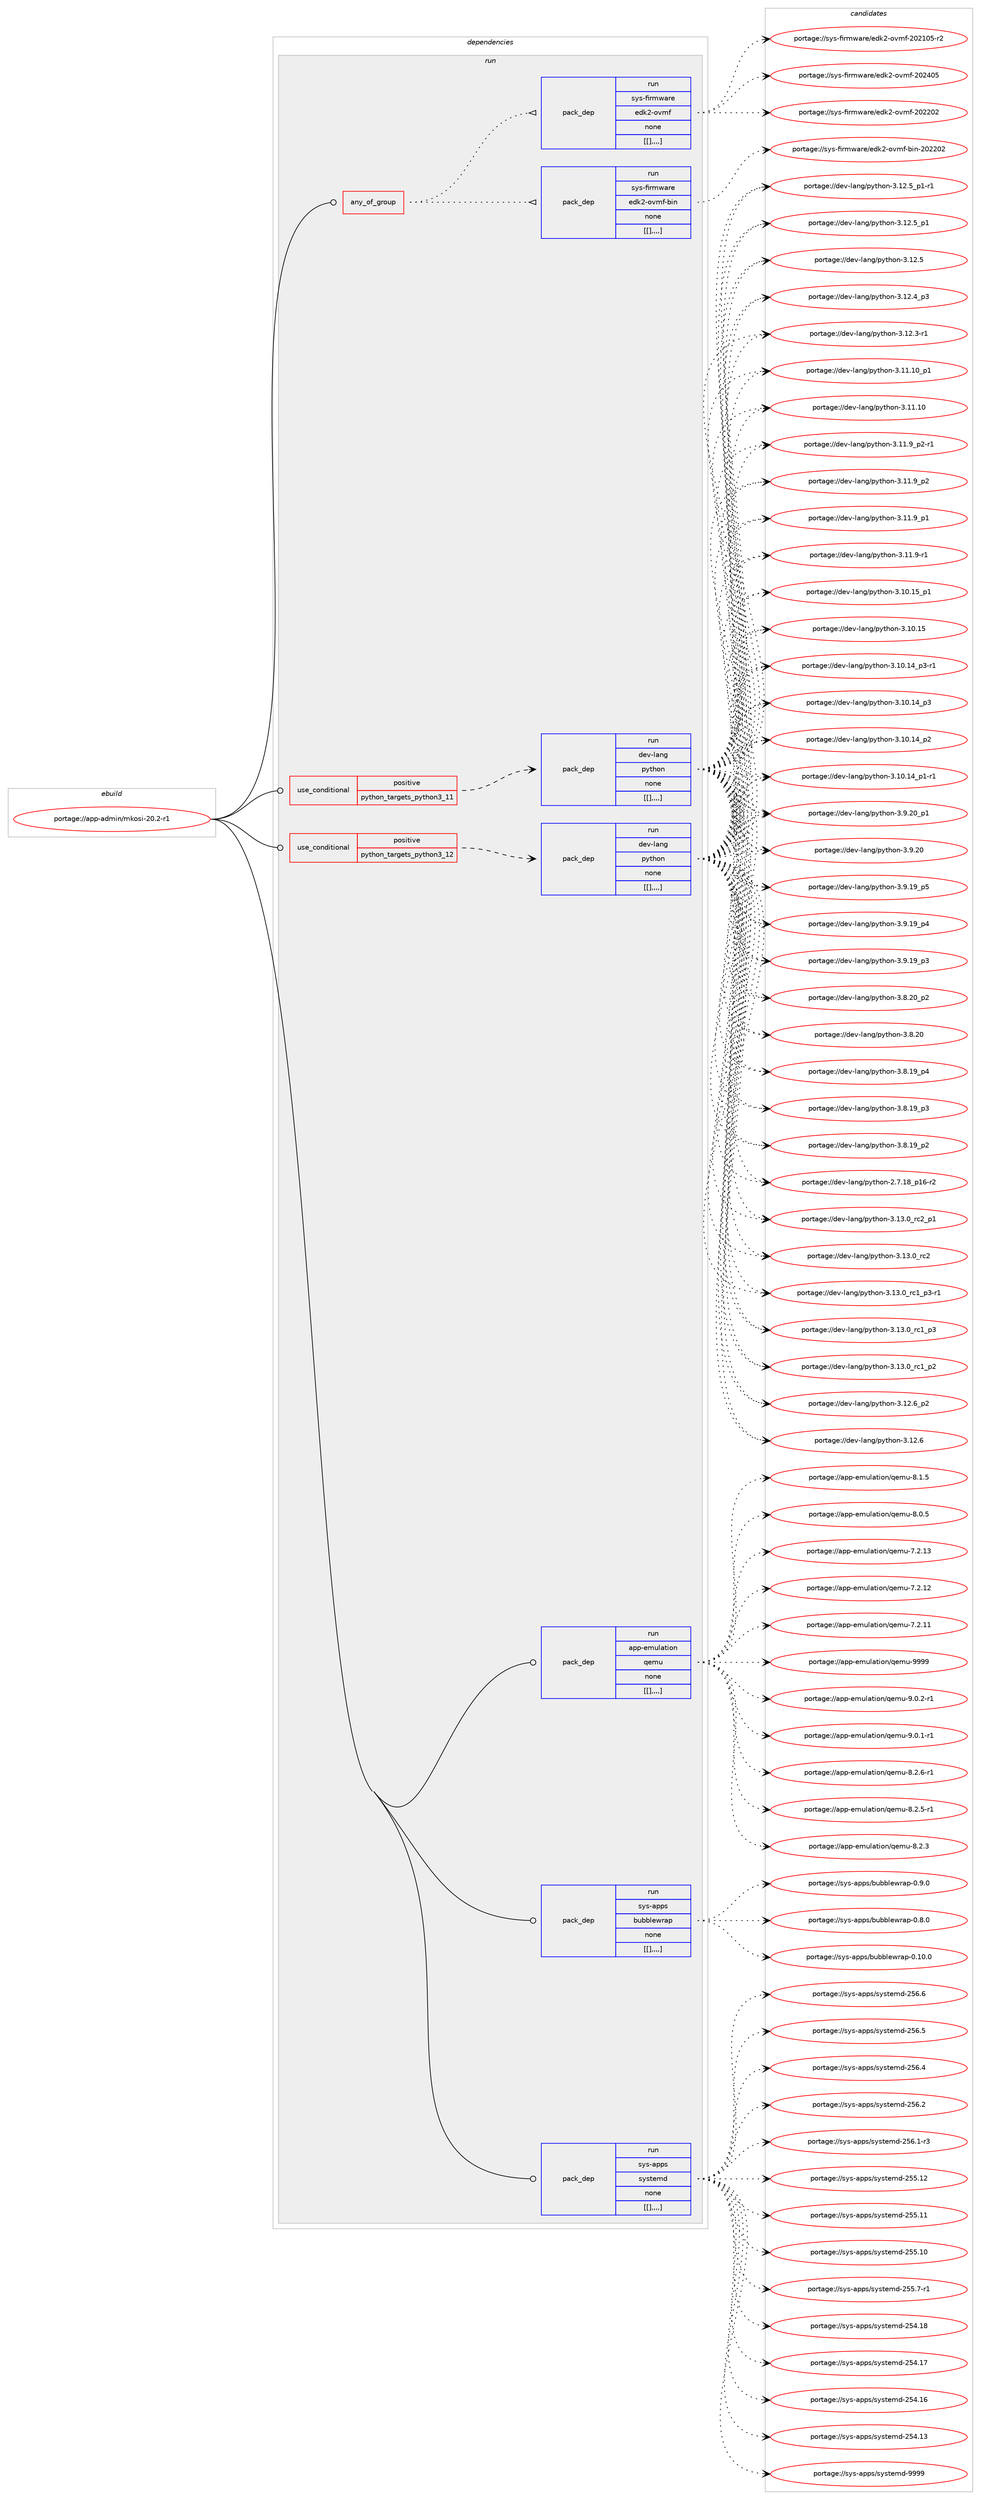 digraph prolog {

# *************
# Graph options
# *************

newrank=true;
concentrate=true;
compound=true;
graph [rankdir=LR,fontname=Helvetica,fontsize=10,ranksep=1.5];#, ranksep=2.5, nodesep=0.2];
edge  [arrowhead=vee];
node  [fontname=Helvetica,fontsize=10];

# **********
# The ebuild
# **********

subgraph cluster_leftcol {
color=gray;
label=<<i>ebuild</i>>;
id [label="portage://app-admin/mkosi-20.2-r1", color=red, width=4, href="../app-admin/mkosi-20.2-r1.svg"];
}

# ****************
# The dependencies
# ****************

subgraph cluster_midcol {
color=gray;
label=<<i>dependencies</i>>;
subgraph cluster_compile {
fillcolor="#eeeeee";
style=filled;
label=<<i>compile</i>>;
}
subgraph cluster_compileandrun {
fillcolor="#eeeeee";
style=filled;
label=<<i>compile and run</i>>;
}
subgraph cluster_run {
fillcolor="#eeeeee";
style=filled;
label=<<i>run</i>>;
subgraph any13 {
dependency3275 [label=<<TABLE BORDER="0" CELLBORDER="1" CELLSPACING="0" CELLPADDING="4"><TR><TD CELLPADDING="10">any_of_group</TD></TR></TABLE>>, shape=none, color=red];subgraph pack2534 {
dependency3276 [label=<<TABLE BORDER="0" CELLBORDER="1" CELLSPACING="0" CELLPADDING="4" WIDTH="220"><TR><TD ROWSPAN="6" CELLPADDING="30">pack_dep</TD></TR><TR><TD WIDTH="110">run</TD></TR><TR><TD>sys-firmware</TD></TR><TR><TD>edk2-ovmf-bin</TD></TR><TR><TD>none</TD></TR><TR><TD>[[],,,,]</TD></TR></TABLE>>, shape=none, color=blue];
}
dependency3275:e -> dependency3276:w [weight=20,style="dotted",arrowhead="oinv"];
subgraph pack2535 {
dependency3277 [label=<<TABLE BORDER="0" CELLBORDER="1" CELLSPACING="0" CELLPADDING="4" WIDTH="220"><TR><TD ROWSPAN="6" CELLPADDING="30">pack_dep</TD></TR><TR><TD WIDTH="110">run</TD></TR><TR><TD>sys-firmware</TD></TR><TR><TD>edk2-ovmf</TD></TR><TR><TD>none</TD></TR><TR><TD>[[],,,,]</TD></TR></TABLE>>, shape=none, color=blue];
}
dependency3275:e -> dependency3277:w [weight=20,style="dotted",arrowhead="oinv"];
}
id:e -> dependency3275:w [weight=20,style="solid",arrowhead="odot"];
subgraph cond730 {
dependency3278 [label=<<TABLE BORDER="0" CELLBORDER="1" CELLSPACING="0" CELLPADDING="4"><TR><TD ROWSPAN="3" CELLPADDING="10">use_conditional</TD></TR><TR><TD>positive</TD></TR><TR><TD>python_targets_python3_11</TD></TR></TABLE>>, shape=none, color=red];
subgraph pack2536 {
dependency3279 [label=<<TABLE BORDER="0" CELLBORDER="1" CELLSPACING="0" CELLPADDING="4" WIDTH="220"><TR><TD ROWSPAN="6" CELLPADDING="30">pack_dep</TD></TR><TR><TD WIDTH="110">run</TD></TR><TR><TD>dev-lang</TD></TR><TR><TD>python</TD></TR><TR><TD>none</TD></TR><TR><TD>[[],,,,]</TD></TR></TABLE>>, shape=none, color=blue];
}
dependency3278:e -> dependency3279:w [weight=20,style="dashed",arrowhead="vee"];
}
id:e -> dependency3278:w [weight=20,style="solid",arrowhead="odot"];
subgraph cond731 {
dependency3280 [label=<<TABLE BORDER="0" CELLBORDER="1" CELLSPACING="0" CELLPADDING="4"><TR><TD ROWSPAN="3" CELLPADDING="10">use_conditional</TD></TR><TR><TD>positive</TD></TR><TR><TD>python_targets_python3_12</TD></TR></TABLE>>, shape=none, color=red];
subgraph pack2537 {
dependency3281 [label=<<TABLE BORDER="0" CELLBORDER="1" CELLSPACING="0" CELLPADDING="4" WIDTH="220"><TR><TD ROWSPAN="6" CELLPADDING="30">pack_dep</TD></TR><TR><TD WIDTH="110">run</TD></TR><TR><TD>dev-lang</TD></TR><TR><TD>python</TD></TR><TR><TD>none</TD></TR><TR><TD>[[],,,,]</TD></TR></TABLE>>, shape=none, color=blue];
}
dependency3280:e -> dependency3281:w [weight=20,style="dashed",arrowhead="vee"];
}
id:e -> dependency3280:w [weight=20,style="solid",arrowhead="odot"];
subgraph pack2538 {
dependency3282 [label=<<TABLE BORDER="0" CELLBORDER="1" CELLSPACING="0" CELLPADDING="4" WIDTH="220"><TR><TD ROWSPAN="6" CELLPADDING="30">pack_dep</TD></TR><TR><TD WIDTH="110">run</TD></TR><TR><TD>app-emulation</TD></TR><TR><TD>qemu</TD></TR><TR><TD>none</TD></TR><TR><TD>[[],,,,]</TD></TR></TABLE>>, shape=none, color=blue];
}
id:e -> dependency3282:w [weight=20,style="solid",arrowhead="odot"];
subgraph pack2539 {
dependency3283 [label=<<TABLE BORDER="0" CELLBORDER="1" CELLSPACING="0" CELLPADDING="4" WIDTH="220"><TR><TD ROWSPAN="6" CELLPADDING="30">pack_dep</TD></TR><TR><TD WIDTH="110">run</TD></TR><TR><TD>sys-apps</TD></TR><TR><TD>bubblewrap</TD></TR><TR><TD>none</TD></TR><TR><TD>[[],,,,]</TD></TR></TABLE>>, shape=none, color=blue];
}
id:e -> dependency3283:w [weight=20,style="solid",arrowhead="odot"];
subgraph pack2540 {
dependency3284 [label=<<TABLE BORDER="0" CELLBORDER="1" CELLSPACING="0" CELLPADDING="4" WIDTH="220"><TR><TD ROWSPAN="6" CELLPADDING="30">pack_dep</TD></TR><TR><TD WIDTH="110">run</TD></TR><TR><TD>sys-apps</TD></TR><TR><TD>systemd</TD></TR><TR><TD>none</TD></TR><TR><TD>[[],,,,]</TD></TR></TABLE>>, shape=none, color=blue];
}
id:e -> dependency3284:w [weight=20,style="solid",arrowhead="odot"];
}
}

# **************
# The candidates
# **************

subgraph cluster_choices {
rank=same;
color=gray;
label=<<i>candidates</i>>;

subgraph choice2534 {
color=black;
nodesep=1;
choice1151211154510210511410911997114101471011001075045111118109102459810511045504850504850 [label="portage://sys-firmware/edk2-ovmf-bin-202202", color=red, width=4,href="../sys-firmware/edk2-ovmf-bin-202202.svg"];
dependency3276:e -> choice1151211154510210511410911997114101471011001075045111118109102459810511045504850504850:w [style=dotted,weight="100"];
}
subgraph choice2535 {
color=black;
nodesep=1;
choice115121115451021051141091199711410147101100107504511111810910245504850524853 [label="portage://sys-firmware/edk2-ovmf-202405", color=red, width=4,href="../sys-firmware/edk2-ovmf-202405.svg"];
choice115121115451021051141091199711410147101100107504511111810910245504850504850 [label="portage://sys-firmware/edk2-ovmf-202202", color=red, width=4,href="../sys-firmware/edk2-ovmf-202202.svg"];
choice1151211154510210511410911997114101471011001075045111118109102455048504948534511450 [label="portage://sys-firmware/edk2-ovmf-202105-r2", color=red, width=4,href="../sys-firmware/edk2-ovmf-202105-r2.svg"];
dependency3277:e -> choice115121115451021051141091199711410147101100107504511111810910245504850524853:w [style=dotted,weight="100"];
dependency3277:e -> choice115121115451021051141091199711410147101100107504511111810910245504850504850:w [style=dotted,weight="100"];
dependency3277:e -> choice1151211154510210511410911997114101471011001075045111118109102455048504948534511450:w [style=dotted,weight="100"];
}
subgraph choice2536 {
color=black;
nodesep=1;
choice100101118451089711010347112121116104111110455146495146489511499509511249 [label="portage://dev-lang/python-3.13.0_rc2_p1", color=red, width=4,href="../dev-lang/python-3.13.0_rc2_p1.svg"];
choice10010111845108971101034711212111610411111045514649514648951149950 [label="portage://dev-lang/python-3.13.0_rc2", color=red, width=4,href="../dev-lang/python-3.13.0_rc2.svg"];
choice1001011184510897110103471121211161041111104551464951464895114994995112514511449 [label="portage://dev-lang/python-3.13.0_rc1_p3-r1", color=red, width=4,href="../dev-lang/python-3.13.0_rc1_p3-r1.svg"];
choice100101118451089711010347112121116104111110455146495146489511499499511251 [label="portage://dev-lang/python-3.13.0_rc1_p3", color=red, width=4,href="../dev-lang/python-3.13.0_rc1_p3.svg"];
choice100101118451089711010347112121116104111110455146495146489511499499511250 [label="portage://dev-lang/python-3.13.0_rc1_p2", color=red, width=4,href="../dev-lang/python-3.13.0_rc1_p2.svg"];
choice100101118451089711010347112121116104111110455146495046549511250 [label="portage://dev-lang/python-3.12.6_p2", color=red, width=4,href="../dev-lang/python-3.12.6_p2.svg"];
choice10010111845108971101034711212111610411111045514649504654 [label="portage://dev-lang/python-3.12.6", color=red, width=4,href="../dev-lang/python-3.12.6.svg"];
choice1001011184510897110103471121211161041111104551464950465395112494511449 [label="portage://dev-lang/python-3.12.5_p1-r1", color=red, width=4,href="../dev-lang/python-3.12.5_p1-r1.svg"];
choice100101118451089711010347112121116104111110455146495046539511249 [label="portage://dev-lang/python-3.12.5_p1", color=red, width=4,href="../dev-lang/python-3.12.5_p1.svg"];
choice10010111845108971101034711212111610411111045514649504653 [label="portage://dev-lang/python-3.12.5", color=red, width=4,href="../dev-lang/python-3.12.5.svg"];
choice100101118451089711010347112121116104111110455146495046529511251 [label="portage://dev-lang/python-3.12.4_p3", color=red, width=4,href="../dev-lang/python-3.12.4_p3.svg"];
choice100101118451089711010347112121116104111110455146495046514511449 [label="portage://dev-lang/python-3.12.3-r1", color=red, width=4,href="../dev-lang/python-3.12.3-r1.svg"];
choice10010111845108971101034711212111610411111045514649494649489511249 [label="portage://dev-lang/python-3.11.10_p1", color=red, width=4,href="../dev-lang/python-3.11.10_p1.svg"];
choice1001011184510897110103471121211161041111104551464949464948 [label="portage://dev-lang/python-3.11.10", color=red, width=4,href="../dev-lang/python-3.11.10.svg"];
choice1001011184510897110103471121211161041111104551464949465795112504511449 [label="portage://dev-lang/python-3.11.9_p2-r1", color=red, width=4,href="../dev-lang/python-3.11.9_p2-r1.svg"];
choice100101118451089711010347112121116104111110455146494946579511250 [label="portage://dev-lang/python-3.11.9_p2", color=red, width=4,href="../dev-lang/python-3.11.9_p2.svg"];
choice100101118451089711010347112121116104111110455146494946579511249 [label="portage://dev-lang/python-3.11.9_p1", color=red, width=4,href="../dev-lang/python-3.11.9_p1.svg"];
choice100101118451089711010347112121116104111110455146494946574511449 [label="portage://dev-lang/python-3.11.9-r1", color=red, width=4,href="../dev-lang/python-3.11.9-r1.svg"];
choice10010111845108971101034711212111610411111045514649484649539511249 [label="portage://dev-lang/python-3.10.15_p1", color=red, width=4,href="../dev-lang/python-3.10.15_p1.svg"];
choice1001011184510897110103471121211161041111104551464948464953 [label="portage://dev-lang/python-3.10.15", color=red, width=4,href="../dev-lang/python-3.10.15.svg"];
choice100101118451089711010347112121116104111110455146494846495295112514511449 [label="portage://dev-lang/python-3.10.14_p3-r1", color=red, width=4,href="../dev-lang/python-3.10.14_p3-r1.svg"];
choice10010111845108971101034711212111610411111045514649484649529511251 [label="portage://dev-lang/python-3.10.14_p3", color=red, width=4,href="../dev-lang/python-3.10.14_p3.svg"];
choice10010111845108971101034711212111610411111045514649484649529511250 [label="portage://dev-lang/python-3.10.14_p2", color=red, width=4,href="../dev-lang/python-3.10.14_p2.svg"];
choice100101118451089711010347112121116104111110455146494846495295112494511449 [label="portage://dev-lang/python-3.10.14_p1-r1", color=red, width=4,href="../dev-lang/python-3.10.14_p1-r1.svg"];
choice100101118451089711010347112121116104111110455146574650489511249 [label="portage://dev-lang/python-3.9.20_p1", color=red, width=4,href="../dev-lang/python-3.9.20_p1.svg"];
choice10010111845108971101034711212111610411111045514657465048 [label="portage://dev-lang/python-3.9.20", color=red, width=4,href="../dev-lang/python-3.9.20.svg"];
choice100101118451089711010347112121116104111110455146574649579511253 [label="portage://dev-lang/python-3.9.19_p5", color=red, width=4,href="../dev-lang/python-3.9.19_p5.svg"];
choice100101118451089711010347112121116104111110455146574649579511252 [label="portage://dev-lang/python-3.9.19_p4", color=red, width=4,href="../dev-lang/python-3.9.19_p4.svg"];
choice100101118451089711010347112121116104111110455146574649579511251 [label="portage://dev-lang/python-3.9.19_p3", color=red, width=4,href="../dev-lang/python-3.9.19_p3.svg"];
choice100101118451089711010347112121116104111110455146564650489511250 [label="portage://dev-lang/python-3.8.20_p2", color=red, width=4,href="../dev-lang/python-3.8.20_p2.svg"];
choice10010111845108971101034711212111610411111045514656465048 [label="portage://dev-lang/python-3.8.20", color=red, width=4,href="../dev-lang/python-3.8.20.svg"];
choice100101118451089711010347112121116104111110455146564649579511252 [label="portage://dev-lang/python-3.8.19_p4", color=red, width=4,href="../dev-lang/python-3.8.19_p4.svg"];
choice100101118451089711010347112121116104111110455146564649579511251 [label="portage://dev-lang/python-3.8.19_p3", color=red, width=4,href="../dev-lang/python-3.8.19_p3.svg"];
choice100101118451089711010347112121116104111110455146564649579511250 [label="portage://dev-lang/python-3.8.19_p2", color=red, width=4,href="../dev-lang/python-3.8.19_p2.svg"];
choice100101118451089711010347112121116104111110455046554649569511249544511450 [label="portage://dev-lang/python-2.7.18_p16-r2", color=red, width=4,href="../dev-lang/python-2.7.18_p16-r2.svg"];
dependency3279:e -> choice100101118451089711010347112121116104111110455146495146489511499509511249:w [style=dotted,weight="100"];
dependency3279:e -> choice10010111845108971101034711212111610411111045514649514648951149950:w [style=dotted,weight="100"];
dependency3279:e -> choice1001011184510897110103471121211161041111104551464951464895114994995112514511449:w [style=dotted,weight="100"];
dependency3279:e -> choice100101118451089711010347112121116104111110455146495146489511499499511251:w [style=dotted,weight="100"];
dependency3279:e -> choice100101118451089711010347112121116104111110455146495146489511499499511250:w [style=dotted,weight="100"];
dependency3279:e -> choice100101118451089711010347112121116104111110455146495046549511250:w [style=dotted,weight="100"];
dependency3279:e -> choice10010111845108971101034711212111610411111045514649504654:w [style=dotted,weight="100"];
dependency3279:e -> choice1001011184510897110103471121211161041111104551464950465395112494511449:w [style=dotted,weight="100"];
dependency3279:e -> choice100101118451089711010347112121116104111110455146495046539511249:w [style=dotted,weight="100"];
dependency3279:e -> choice10010111845108971101034711212111610411111045514649504653:w [style=dotted,weight="100"];
dependency3279:e -> choice100101118451089711010347112121116104111110455146495046529511251:w [style=dotted,weight="100"];
dependency3279:e -> choice100101118451089711010347112121116104111110455146495046514511449:w [style=dotted,weight="100"];
dependency3279:e -> choice10010111845108971101034711212111610411111045514649494649489511249:w [style=dotted,weight="100"];
dependency3279:e -> choice1001011184510897110103471121211161041111104551464949464948:w [style=dotted,weight="100"];
dependency3279:e -> choice1001011184510897110103471121211161041111104551464949465795112504511449:w [style=dotted,weight="100"];
dependency3279:e -> choice100101118451089711010347112121116104111110455146494946579511250:w [style=dotted,weight="100"];
dependency3279:e -> choice100101118451089711010347112121116104111110455146494946579511249:w [style=dotted,weight="100"];
dependency3279:e -> choice100101118451089711010347112121116104111110455146494946574511449:w [style=dotted,weight="100"];
dependency3279:e -> choice10010111845108971101034711212111610411111045514649484649539511249:w [style=dotted,weight="100"];
dependency3279:e -> choice1001011184510897110103471121211161041111104551464948464953:w [style=dotted,weight="100"];
dependency3279:e -> choice100101118451089711010347112121116104111110455146494846495295112514511449:w [style=dotted,weight="100"];
dependency3279:e -> choice10010111845108971101034711212111610411111045514649484649529511251:w [style=dotted,weight="100"];
dependency3279:e -> choice10010111845108971101034711212111610411111045514649484649529511250:w [style=dotted,weight="100"];
dependency3279:e -> choice100101118451089711010347112121116104111110455146494846495295112494511449:w [style=dotted,weight="100"];
dependency3279:e -> choice100101118451089711010347112121116104111110455146574650489511249:w [style=dotted,weight="100"];
dependency3279:e -> choice10010111845108971101034711212111610411111045514657465048:w [style=dotted,weight="100"];
dependency3279:e -> choice100101118451089711010347112121116104111110455146574649579511253:w [style=dotted,weight="100"];
dependency3279:e -> choice100101118451089711010347112121116104111110455146574649579511252:w [style=dotted,weight="100"];
dependency3279:e -> choice100101118451089711010347112121116104111110455146574649579511251:w [style=dotted,weight="100"];
dependency3279:e -> choice100101118451089711010347112121116104111110455146564650489511250:w [style=dotted,weight="100"];
dependency3279:e -> choice10010111845108971101034711212111610411111045514656465048:w [style=dotted,weight="100"];
dependency3279:e -> choice100101118451089711010347112121116104111110455146564649579511252:w [style=dotted,weight="100"];
dependency3279:e -> choice100101118451089711010347112121116104111110455146564649579511251:w [style=dotted,weight="100"];
dependency3279:e -> choice100101118451089711010347112121116104111110455146564649579511250:w [style=dotted,weight="100"];
dependency3279:e -> choice100101118451089711010347112121116104111110455046554649569511249544511450:w [style=dotted,weight="100"];
}
subgraph choice2537 {
color=black;
nodesep=1;
choice100101118451089711010347112121116104111110455146495146489511499509511249 [label="portage://dev-lang/python-3.13.0_rc2_p1", color=red, width=4,href="../dev-lang/python-3.13.0_rc2_p1.svg"];
choice10010111845108971101034711212111610411111045514649514648951149950 [label="portage://dev-lang/python-3.13.0_rc2", color=red, width=4,href="../dev-lang/python-3.13.0_rc2.svg"];
choice1001011184510897110103471121211161041111104551464951464895114994995112514511449 [label="portage://dev-lang/python-3.13.0_rc1_p3-r1", color=red, width=4,href="../dev-lang/python-3.13.0_rc1_p3-r1.svg"];
choice100101118451089711010347112121116104111110455146495146489511499499511251 [label="portage://dev-lang/python-3.13.0_rc1_p3", color=red, width=4,href="../dev-lang/python-3.13.0_rc1_p3.svg"];
choice100101118451089711010347112121116104111110455146495146489511499499511250 [label="portage://dev-lang/python-3.13.0_rc1_p2", color=red, width=4,href="../dev-lang/python-3.13.0_rc1_p2.svg"];
choice100101118451089711010347112121116104111110455146495046549511250 [label="portage://dev-lang/python-3.12.6_p2", color=red, width=4,href="../dev-lang/python-3.12.6_p2.svg"];
choice10010111845108971101034711212111610411111045514649504654 [label="portage://dev-lang/python-3.12.6", color=red, width=4,href="../dev-lang/python-3.12.6.svg"];
choice1001011184510897110103471121211161041111104551464950465395112494511449 [label="portage://dev-lang/python-3.12.5_p1-r1", color=red, width=4,href="../dev-lang/python-3.12.5_p1-r1.svg"];
choice100101118451089711010347112121116104111110455146495046539511249 [label="portage://dev-lang/python-3.12.5_p1", color=red, width=4,href="../dev-lang/python-3.12.5_p1.svg"];
choice10010111845108971101034711212111610411111045514649504653 [label="portage://dev-lang/python-3.12.5", color=red, width=4,href="../dev-lang/python-3.12.5.svg"];
choice100101118451089711010347112121116104111110455146495046529511251 [label="portage://dev-lang/python-3.12.4_p3", color=red, width=4,href="../dev-lang/python-3.12.4_p3.svg"];
choice100101118451089711010347112121116104111110455146495046514511449 [label="portage://dev-lang/python-3.12.3-r1", color=red, width=4,href="../dev-lang/python-3.12.3-r1.svg"];
choice10010111845108971101034711212111610411111045514649494649489511249 [label="portage://dev-lang/python-3.11.10_p1", color=red, width=4,href="../dev-lang/python-3.11.10_p1.svg"];
choice1001011184510897110103471121211161041111104551464949464948 [label="portage://dev-lang/python-3.11.10", color=red, width=4,href="../dev-lang/python-3.11.10.svg"];
choice1001011184510897110103471121211161041111104551464949465795112504511449 [label="portage://dev-lang/python-3.11.9_p2-r1", color=red, width=4,href="../dev-lang/python-3.11.9_p2-r1.svg"];
choice100101118451089711010347112121116104111110455146494946579511250 [label="portage://dev-lang/python-3.11.9_p2", color=red, width=4,href="../dev-lang/python-3.11.9_p2.svg"];
choice100101118451089711010347112121116104111110455146494946579511249 [label="portage://dev-lang/python-3.11.9_p1", color=red, width=4,href="../dev-lang/python-3.11.9_p1.svg"];
choice100101118451089711010347112121116104111110455146494946574511449 [label="portage://dev-lang/python-3.11.9-r1", color=red, width=4,href="../dev-lang/python-3.11.9-r1.svg"];
choice10010111845108971101034711212111610411111045514649484649539511249 [label="portage://dev-lang/python-3.10.15_p1", color=red, width=4,href="../dev-lang/python-3.10.15_p1.svg"];
choice1001011184510897110103471121211161041111104551464948464953 [label="portage://dev-lang/python-3.10.15", color=red, width=4,href="../dev-lang/python-3.10.15.svg"];
choice100101118451089711010347112121116104111110455146494846495295112514511449 [label="portage://dev-lang/python-3.10.14_p3-r1", color=red, width=4,href="../dev-lang/python-3.10.14_p3-r1.svg"];
choice10010111845108971101034711212111610411111045514649484649529511251 [label="portage://dev-lang/python-3.10.14_p3", color=red, width=4,href="../dev-lang/python-3.10.14_p3.svg"];
choice10010111845108971101034711212111610411111045514649484649529511250 [label="portage://dev-lang/python-3.10.14_p2", color=red, width=4,href="../dev-lang/python-3.10.14_p2.svg"];
choice100101118451089711010347112121116104111110455146494846495295112494511449 [label="portage://dev-lang/python-3.10.14_p1-r1", color=red, width=4,href="../dev-lang/python-3.10.14_p1-r1.svg"];
choice100101118451089711010347112121116104111110455146574650489511249 [label="portage://dev-lang/python-3.9.20_p1", color=red, width=4,href="../dev-lang/python-3.9.20_p1.svg"];
choice10010111845108971101034711212111610411111045514657465048 [label="portage://dev-lang/python-3.9.20", color=red, width=4,href="../dev-lang/python-3.9.20.svg"];
choice100101118451089711010347112121116104111110455146574649579511253 [label="portage://dev-lang/python-3.9.19_p5", color=red, width=4,href="../dev-lang/python-3.9.19_p5.svg"];
choice100101118451089711010347112121116104111110455146574649579511252 [label="portage://dev-lang/python-3.9.19_p4", color=red, width=4,href="../dev-lang/python-3.9.19_p4.svg"];
choice100101118451089711010347112121116104111110455146574649579511251 [label="portage://dev-lang/python-3.9.19_p3", color=red, width=4,href="../dev-lang/python-3.9.19_p3.svg"];
choice100101118451089711010347112121116104111110455146564650489511250 [label="portage://dev-lang/python-3.8.20_p2", color=red, width=4,href="../dev-lang/python-3.8.20_p2.svg"];
choice10010111845108971101034711212111610411111045514656465048 [label="portage://dev-lang/python-3.8.20", color=red, width=4,href="../dev-lang/python-3.8.20.svg"];
choice100101118451089711010347112121116104111110455146564649579511252 [label="portage://dev-lang/python-3.8.19_p4", color=red, width=4,href="../dev-lang/python-3.8.19_p4.svg"];
choice100101118451089711010347112121116104111110455146564649579511251 [label="portage://dev-lang/python-3.8.19_p3", color=red, width=4,href="../dev-lang/python-3.8.19_p3.svg"];
choice100101118451089711010347112121116104111110455146564649579511250 [label="portage://dev-lang/python-3.8.19_p2", color=red, width=4,href="../dev-lang/python-3.8.19_p2.svg"];
choice100101118451089711010347112121116104111110455046554649569511249544511450 [label="portage://dev-lang/python-2.7.18_p16-r2", color=red, width=4,href="../dev-lang/python-2.7.18_p16-r2.svg"];
dependency3281:e -> choice100101118451089711010347112121116104111110455146495146489511499509511249:w [style=dotted,weight="100"];
dependency3281:e -> choice10010111845108971101034711212111610411111045514649514648951149950:w [style=dotted,weight="100"];
dependency3281:e -> choice1001011184510897110103471121211161041111104551464951464895114994995112514511449:w [style=dotted,weight="100"];
dependency3281:e -> choice100101118451089711010347112121116104111110455146495146489511499499511251:w [style=dotted,weight="100"];
dependency3281:e -> choice100101118451089711010347112121116104111110455146495146489511499499511250:w [style=dotted,weight="100"];
dependency3281:e -> choice100101118451089711010347112121116104111110455146495046549511250:w [style=dotted,weight="100"];
dependency3281:e -> choice10010111845108971101034711212111610411111045514649504654:w [style=dotted,weight="100"];
dependency3281:e -> choice1001011184510897110103471121211161041111104551464950465395112494511449:w [style=dotted,weight="100"];
dependency3281:e -> choice100101118451089711010347112121116104111110455146495046539511249:w [style=dotted,weight="100"];
dependency3281:e -> choice10010111845108971101034711212111610411111045514649504653:w [style=dotted,weight="100"];
dependency3281:e -> choice100101118451089711010347112121116104111110455146495046529511251:w [style=dotted,weight="100"];
dependency3281:e -> choice100101118451089711010347112121116104111110455146495046514511449:w [style=dotted,weight="100"];
dependency3281:e -> choice10010111845108971101034711212111610411111045514649494649489511249:w [style=dotted,weight="100"];
dependency3281:e -> choice1001011184510897110103471121211161041111104551464949464948:w [style=dotted,weight="100"];
dependency3281:e -> choice1001011184510897110103471121211161041111104551464949465795112504511449:w [style=dotted,weight="100"];
dependency3281:e -> choice100101118451089711010347112121116104111110455146494946579511250:w [style=dotted,weight="100"];
dependency3281:e -> choice100101118451089711010347112121116104111110455146494946579511249:w [style=dotted,weight="100"];
dependency3281:e -> choice100101118451089711010347112121116104111110455146494946574511449:w [style=dotted,weight="100"];
dependency3281:e -> choice10010111845108971101034711212111610411111045514649484649539511249:w [style=dotted,weight="100"];
dependency3281:e -> choice1001011184510897110103471121211161041111104551464948464953:w [style=dotted,weight="100"];
dependency3281:e -> choice100101118451089711010347112121116104111110455146494846495295112514511449:w [style=dotted,weight="100"];
dependency3281:e -> choice10010111845108971101034711212111610411111045514649484649529511251:w [style=dotted,weight="100"];
dependency3281:e -> choice10010111845108971101034711212111610411111045514649484649529511250:w [style=dotted,weight="100"];
dependency3281:e -> choice100101118451089711010347112121116104111110455146494846495295112494511449:w [style=dotted,weight="100"];
dependency3281:e -> choice100101118451089711010347112121116104111110455146574650489511249:w [style=dotted,weight="100"];
dependency3281:e -> choice10010111845108971101034711212111610411111045514657465048:w [style=dotted,weight="100"];
dependency3281:e -> choice100101118451089711010347112121116104111110455146574649579511253:w [style=dotted,weight="100"];
dependency3281:e -> choice100101118451089711010347112121116104111110455146574649579511252:w [style=dotted,weight="100"];
dependency3281:e -> choice100101118451089711010347112121116104111110455146574649579511251:w [style=dotted,weight="100"];
dependency3281:e -> choice100101118451089711010347112121116104111110455146564650489511250:w [style=dotted,weight="100"];
dependency3281:e -> choice10010111845108971101034711212111610411111045514656465048:w [style=dotted,weight="100"];
dependency3281:e -> choice100101118451089711010347112121116104111110455146564649579511252:w [style=dotted,weight="100"];
dependency3281:e -> choice100101118451089711010347112121116104111110455146564649579511251:w [style=dotted,weight="100"];
dependency3281:e -> choice100101118451089711010347112121116104111110455146564649579511250:w [style=dotted,weight="100"];
dependency3281:e -> choice100101118451089711010347112121116104111110455046554649569511249544511450:w [style=dotted,weight="100"];
}
subgraph choice2538 {
color=black;
nodesep=1;
choice971121124510110911710897116105111110471131011091174557575757 [label="portage://app-emulation/qemu-9999", color=red, width=4,href="../app-emulation/qemu-9999.svg"];
choice971121124510110911710897116105111110471131011091174557464846504511449 [label="portage://app-emulation/qemu-9.0.2-r1", color=red, width=4,href="../app-emulation/qemu-9.0.2-r1.svg"];
choice971121124510110911710897116105111110471131011091174557464846494511449 [label="portage://app-emulation/qemu-9.0.1-r1", color=red, width=4,href="../app-emulation/qemu-9.0.1-r1.svg"];
choice971121124510110911710897116105111110471131011091174556465046544511449 [label="portage://app-emulation/qemu-8.2.6-r1", color=red, width=4,href="../app-emulation/qemu-8.2.6-r1.svg"];
choice971121124510110911710897116105111110471131011091174556465046534511449 [label="portage://app-emulation/qemu-8.2.5-r1", color=red, width=4,href="../app-emulation/qemu-8.2.5-r1.svg"];
choice97112112451011091171089711610511111047113101109117455646504651 [label="portage://app-emulation/qemu-8.2.3", color=red, width=4,href="../app-emulation/qemu-8.2.3.svg"];
choice97112112451011091171089711610511111047113101109117455646494653 [label="portage://app-emulation/qemu-8.1.5", color=red, width=4,href="../app-emulation/qemu-8.1.5.svg"];
choice97112112451011091171089711610511111047113101109117455646484653 [label="portage://app-emulation/qemu-8.0.5", color=red, width=4,href="../app-emulation/qemu-8.0.5.svg"];
choice9711211245101109117108971161051111104711310110911745554650464951 [label="portage://app-emulation/qemu-7.2.13", color=red, width=4,href="../app-emulation/qemu-7.2.13.svg"];
choice9711211245101109117108971161051111104711310110911745554650464950 [label="portage://app-emulation/qemu-7.2.12", color=red, width=4,href="../app-emulation/qemu-7.2.12.svg"];
choice9711211245101109117108971161051111104711310110911745554650464949 [label="portage://app-emulation/qemu-7.2.11", color=red, width=4,href="../app-emulation/qemu-7.2.11.svg"];
dependency3282:e -> choice971121124510110911710897116105111110471131011091174557575757:w [style=dotted,weight="100"];
dependency3282:e -> choice971121124510110911710897116105111110471131011091174557464846504511449:w [style=dotted,weight="100"];
dependency3282:e -> choice971121124510110911710897116105111110471131011091174557464846494511449:w [style=dotted,weight="100"];
dependency3282:e -> choice971121124510110911710897116105111110471131011091174556465046544511449:w [style=dotted,weight="100"];
dependency3282:e -> choice971121124510110911710897116105111110471131011091174556465046534511449:w [style=dotted,weight="100"];
dependency3282:e -> choice97112112451011091171089711610511111047113101109117455646504651:w [style=dotted,weight="100"];
dependency3282:e -> choice97112112451011091171089711610511111047113101109117455646494653:w [style=dotted,weight="100"];
dependency3282:e -> choice97112112451011091171089711610511111047113101109117455646484653:w [style=dotted,weight="100"];
dependency3282:e -> choice9711211245101109117108971161051111104711310110911745554650464951:w [style=dotted,weight="100"];
dependency3282:e -> choice9711211245101109117108971161051111104711310110911745554650464950:w [style=dotted,weight="100"];
dependency3282:e -> choice9711211245101109117108971161051111104711310110911745554650464949:w [style=dotted,weight="100"];
}
subgraph choice2539 {
color=black;
nodesep=1;
choice1151211154597112112115479811798981081011191149711245484649484648 [label="portage://sys-apps/bubblewrap-0.10.0", color=red, width=4,href="../sys-apps/bubblewrap-0.10.0.svg"];
choice11512111545971121121154798117989810810111911497112454846574648 [label="portage://sys-apps/bubblewrap-0.9.0", color=red, width=4,href="../sys-apps/bubblewrap-0.9.0.svg"];
choice11512111545971121121154798117989810810111911497112454846564648 [label="portage://sys-apps/bubblewrap-0.8.0", color=red, width=4,href="../sys-apps/bubblewrap-0.8.0.svg"];
dependency3283:e -> choice1151211154597112112115479811798981081011191149711245484649484648:w [style=dotted,weight="100"];
dependency3283:e -> choice11512111545971121121154798117989810810111911497112454846574648:w [style=dotted,weight="100"];
dependency3283:e -> choice11512111545971121121154798117989810810111911497112454846564648:w [style=dotted,weight="100"];
}
subgraph choice2540 {
color=black;
nodesep=1;
choice1151211154597112112115471151211151161011091004557575757 [label="portage://sys-apps/systemd-9999", color=red, width=4,href="../sys-apps/systemd-9999.svg"];
choice115121115459711211211547115121115116101109100455053544654 [label="portage://sys-apps/systemd-256.6", color=red, width=4,href="../sys-apps/systemd-256.6.svg"];
choice115121115459711211211547115121115116101109100455053544653 [label="portage://sys-apps/systemd-256.5", color=red, width=4,href="../sys-apps/systemd-256.5.svg"];
choice115121115459711211211547115121115116101109100455053544652 [label="portage://sys-apps/systemd-256.4", color=red, width=4,href="../sys-apps/systemd-256.4.svg"];
choice115121115459711211211547115121115116101109100455053544650 [label="portage://sys-apps/systemd-256.2", color=red, width=4,href="../sys-apps/systemd-256.2.svg"];
choice1151211154597112112115471151211151161011091004550535446494511451 [label="portage://sys-apps/systemd-256.1-r3", color=red, width=4,href="../sys-apps/systemd-256.1-r3.svg"];
choice11512111545971121121154711512111511610110910045505353464950 [label="portage://sys-apps/systemd-255.12", color=red, width=4,href="../sys-apps/systemd-255.12.svg"];
choice11512111545971121121154711512111511610110910045505353464949 [label="portage://sys-apps/systemd-255.11", color=red, width=4,href="../sys-apps/systemd-255.11.svg"];
choice11512111545971121121154711512111511610110910045505353464948 [label="portage://sys-apps/systemd-255.10", color=red, width=4,href="../sys-apps/systemd-255.10.svg"];
choice1151211154597112112115471151211151161011091004550535346554511449 [label="portage://sys-apps/systemd-255.7-r1", color=red, width=4,href="../sys-apps/systemd-255.7-r1.svg"];
choice11512111545971121121154711512111511610110910045505352464956 [label="portage://sys-apps/systemd-254.18", color=red, width=4,href="../sys-apps/systemd-254.18.svg"];
choice11512111545971121121154711512111511610110910045505352464955 [label="portage://sys-apps/systemd-254.17", color=red, width=4,href="../sys-apps/systemd-254.17.svg"];
choice11512111545971121121154711512111511610110910045505352464954 [label="portage://sys-apps/systemd-254.16", color=red, width=4,href="../sys-apps/systemd-254.16.svg"];
choice11512111545971121121154711512111511610110910045505352464951 [label="portage://sys-apps/systemd-254.13", color=red, width=4,href="../sys-apps/systemd-254.13.svg"];
dependency3284:e -> choice1151211154597112112115471151211151161011091004557575757:w [style=dotted,weight="100"];
dependency3284:e -> choice115121115459711211211547115121115116101109100455053544654:w [style=dotted,weight="100"];
dependency3284:e -> choice115121115459711211211547115121115116101109100455053544653:w [style=dotted,weight="100"];
dependency3284:e -> choice115121115459711211211547115121115116101109100455053544652:w [style=dotted,weight="100"];
dependency3284:e -> choice115121115459711211211547115121115116101109100455053544650:w [style=dotted,weight="100"];
dependency3284:e -> choice1151211154597112112115471151211151161011091004550535446494511451:w [style=dotted,weight="100"];
dependency3284:e -> choice11512111545971121121154711512111511610110910045505353464950:w [style=dotted,weight="100"];
dependency3284:e -> choice11512111545971121121154711512111511610110910045505353464949:w [style=dotted,weight="100"];
dependency3284:e -> choice11512111545971121121154711512111511610110910045505353464948:w [style=dotted,weight="100"];
dependency3284:e -> choice1151211154597112112115471151211151161011091004550535346554511449:w [style=dotted,weight="100"];
dependency3284:e -> choice11512111545971121121154711512111511610110910045505352464956:w [style=dotted,weight="100"];
dependency3284:e -> choice11512111545971121121154711512111511610110910045505352464955:w [style=dotted,weight="100"];
dependency3284:e -> choice11512111545971121121154711512111511610110910045505352464954:w [style=dotted,weight="100"];
dependency3284:e -> choice11512111545971121121154711512111511610110910045505352464951:w [style=dotted,weight="100"];
}
}

}
